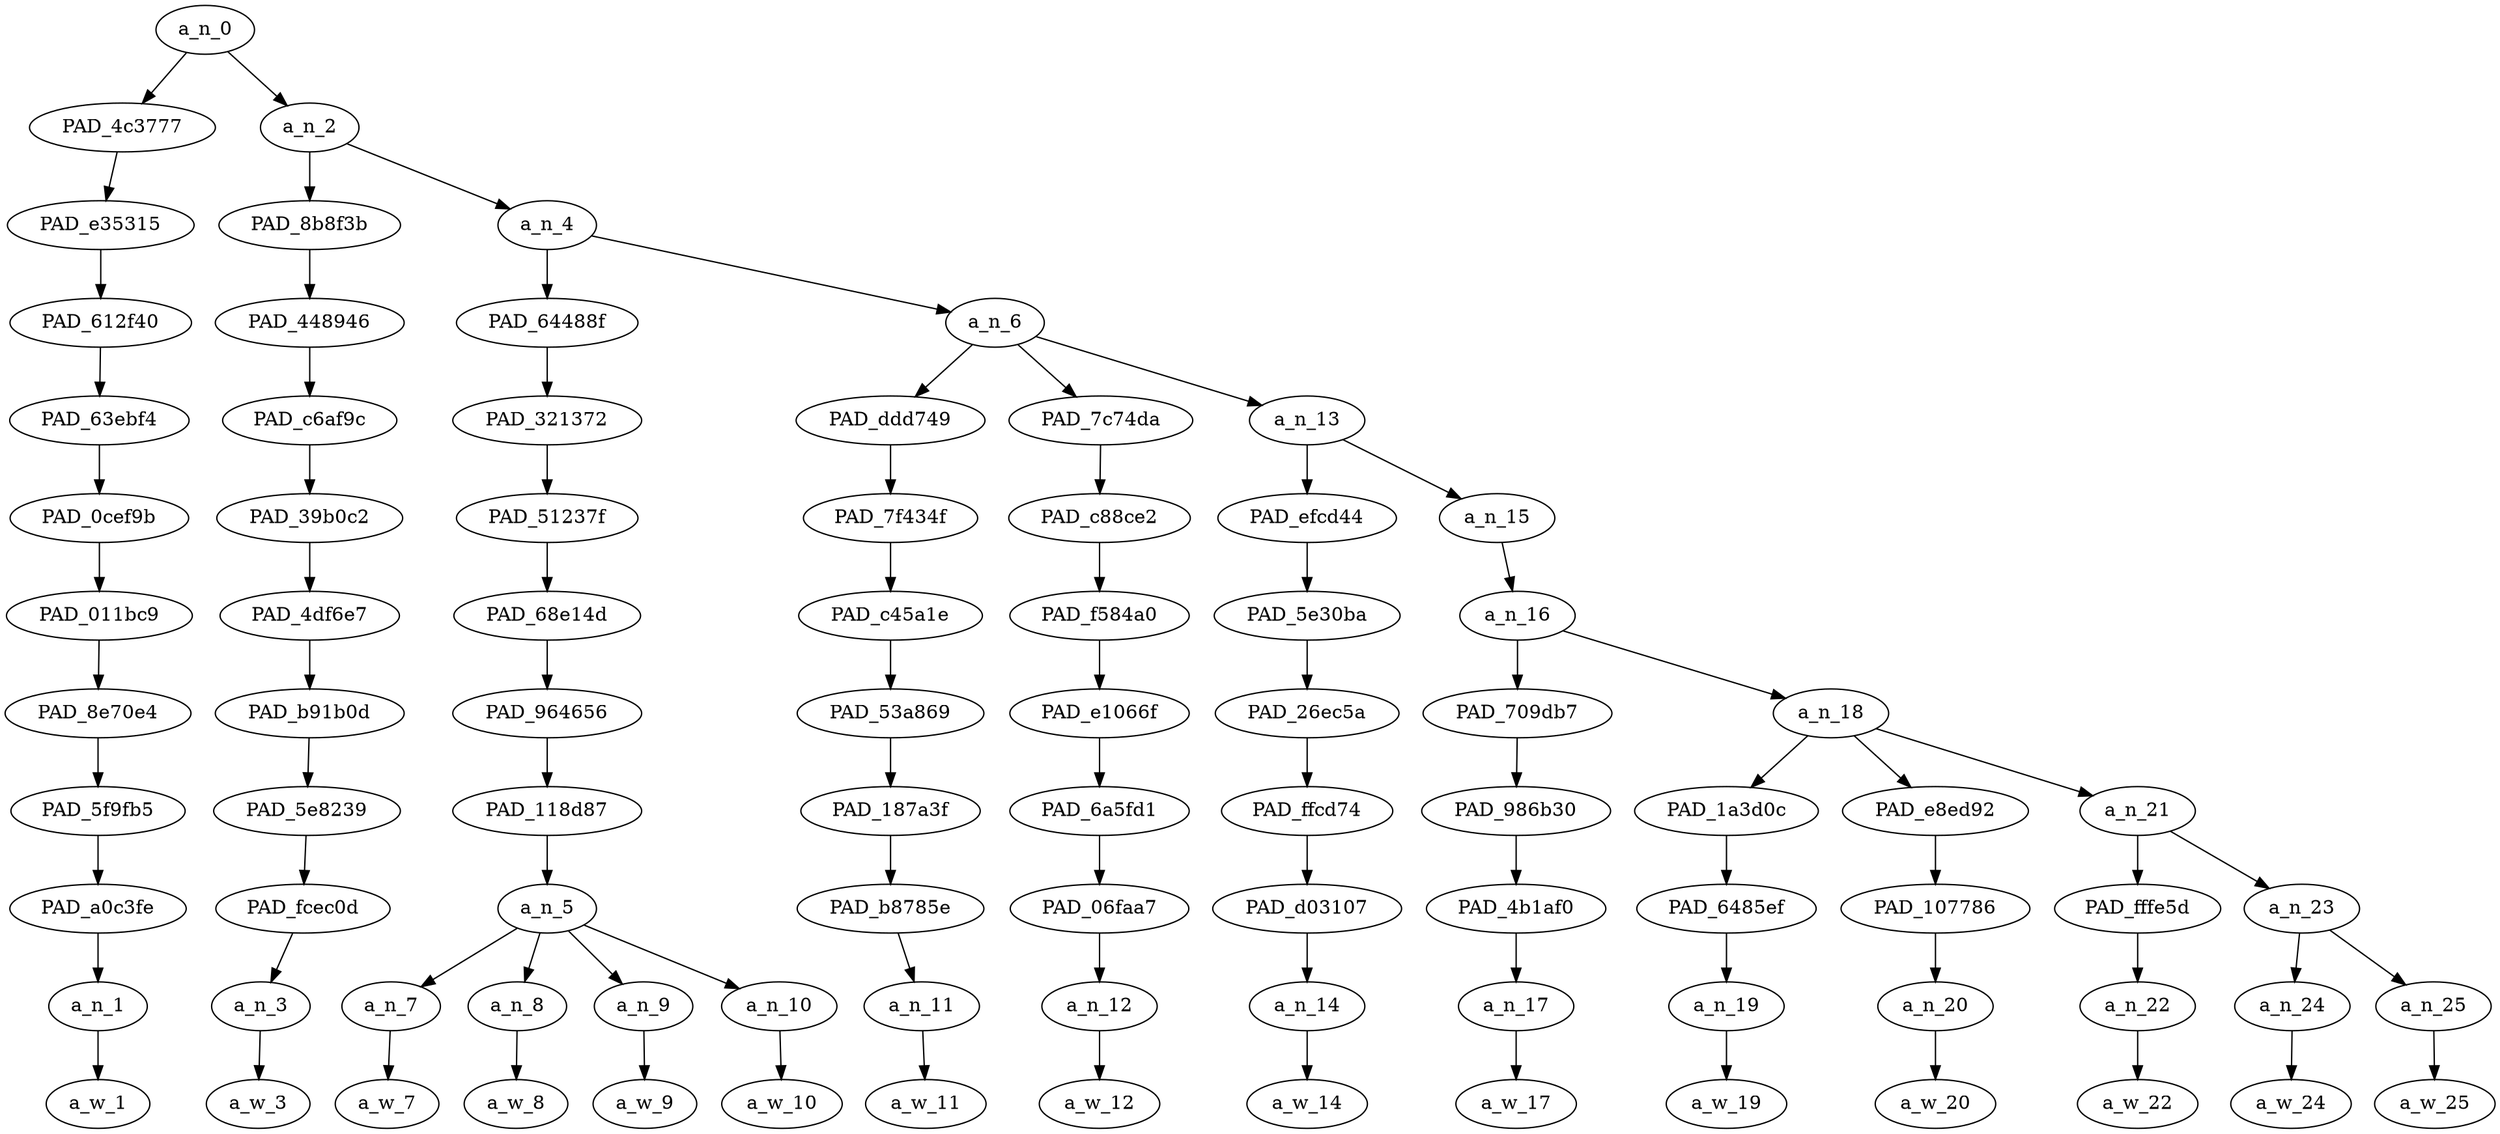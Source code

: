 strict digraph "" {
	a_n_0	[div_dir=1,
		index=0,
		level=11,
		pos="1.6067708333333335,11!",
		text_span="[0, 1, 2, 3, 4, 5, 6, 7, 8, 9, 10, 11, 12, 13, 14]",
		value=0.99999998];
	PAD_4c3777	[div_dir=1,
		index=0,
		level=10,
		pos="0.0,10!",
		text_span="[0]",
		value=0.03950722];
	a_n_0 -> PAD_4c3777;
	a_n_2	[div_dir=1,
		index=1,
		level=10,
		pos="3.213541666666667,10!",
		text_span="[1, 2, 3, 4, 5, 6, 7, 8, 9, 10, 11, 12, 13, 14]",
		value=0.95945102];
	a_n_0 -> a_n_2;
	PAD_e35315	[div_dir=1,
		index=0,
		level=9,
		pos="0.0,9!",
		text_span="[0]",
		value=0.03950722];
	PAD_4c3777 -> PAD_e35315;
	PAD_612f40	[div_dir=1,
		index=0,
		level=8,
		pos="0.0,8!",
		text_span="[0]",
		value=0.03950722];
	PAD_e35315 -> PAD_612f40;
	PAD_63ebf4	[div_dir=1,
		index=0,
		level=7,
		pos="0.0,7!",
		text_span="[0]",
		value=0.03950722];
	PAD_612f40 -> PAD_63ebf4;
	PAD_0cef9b	[div_dir=1,
		index=0,
		level=6,
		pos="0.0,6!",
		text_span="[0]",
		value=0.03950722];
	PAD_63ebf4 -> PAD_0cef9b;
	PAD_011bc9	[div_dir=1,
		index=0,
		level=5,
		pos="0.0,5!",
		text_span="[0]",
		value=0.03950722];
	PAD_0cef9b -> PAD_011bc9;
	PAD_8e70e4	[div_dir=1,
		index=0,
		level=4,
		pos="0.0,4!",
		text_span="[0]",
		value=0.03950722];
	PAD_011bc9 -> PAD_8e70e4;
	PAD_5f9fb5	[div_dir=1,
		index=0,
		level=3,
		pos="0.0,3!",
		text_span="[0]",
		value=0.03950722];
	PAD_8e70e4 -> PAD_5f9fb5;
	PAD_a0c3fe	[div_dir=1,
		index=0,
		level=2,
		pos="0.0,2!",
		text_span="[0]",
		value=0.03950722];
	PAD_5f9fb5 -> PAD_a0c3fe;
	a_n_1	[div_dir=1,
		index=0,
		level=1,
		pos="0.0,1!",
		text_span="[0]",
		value=0.03950722];
	PAD_a0c3fe -> a_n_1;
	a_w_1	[div_dir=0,
		index=0,
		level=0,
		pos="0,0!",
		text_span="[0]",
		value=it];
	a_n_1 -> a_w_1;
	PAD_8b8f3b	[div_dir=1,
		index=1,
		level=9,
		pos="1.0,9!",
		text_span="[1]",
		value=0.04085686];
	a_n_2 -> PAD_8b8f3b;
	a_n_4	[div_dir=1,
		index=2,
		level=9,
		pos="5.427083333333334,9!",
		text_span="[2, 3, 4, 5, 6, 7, 8, 9, 10, 11, 12, 13, 14]",
		value=0.91760470];
	a_n_2 -> a_n_4;
	PAD_448946	[div_dir=1,
		index=1,
		level=8,
		pos="1.0,8!",
		text_span="[1]",
		value=0.04085686];
	PAD_8b8f3b -> PAD_448946;
	PAD_c6af9c	[div_dir=1,
		index=1,
		level=7,
		pos="1.0,7!",
		text_span="[1]",
		value=0.04085686];
	PAD_448946 -> PAD_c6af9c;
	PAD_39b0c2	[div_dir=1,
		index=1,
		level=6,
		pos="1.0,6!",
		text_span="[1]",
		value=0.04085686];
	PAD_c6af9c -> PAD_39b0c2;
	PAD_4df6e7	[div_dir=1,
		index=1,
		level=5,
		pos="1.0,5!",
		text_span="[1]",
		value=0.04085686];
	PAD_39b0c2 -> PAD_4df6e7;
	PAD_b91b0d	[div_dir=1,
		index=1,
		level=4,
		pos="1.0,4!",
		text_span="[1]",
		value=0.04085686];
	PAD_4df6e7 -> PAD_b91b0d;
	PAD_5e8239	[div_dir=1,
		index=1,
		level=3,
		pos="1.0,3!",
		text_span="[1]",
		value=0.04085686];
	PAD_b91b0d -> PAD_5e8239;
	PAD_fcec0d	[div_dir=1,
		index=1,
		level=2,
		pos="1.0,2!",
		text_span="[1]",
		value=0.04085686];
	PAD_5e8239 -> PAD_fcec0d;
	a_n_3	[div_dir=1,
		index=1,
		level=1,
		pos="1.0,1!",
		text_span="[1]",
		value=0.04085686];
	PAD_fcec0d -> a_n_3;
	a_w_3	[div_dir=0,
		index=1,
		level=0,
		pos="1,0!",
		text_span="[1]",
		value=was];
	a_n_3 -> a_w_3;
	PAD_64488f	[div_dir=1,
		index=2,
		level=8,
		pos="3.5,8!",
		text_span="[2, 3, 4, 5]",
		value=0.54113135];
	a_n_4 -> PAD_64488f;
	a_n_6	[div_dir=1,
		index=3,
		level=8,
		pos="7.354166666666667,8!",
		text_span="[6, 7, 8, 9, 10, 11, 12, 13, 14]",
		value=0.37550809];
	a_n_4 -> a_n_6;
	PAD_321372	[div_dir=1,
		index=2,
		level=7,
		pos="3.5,7!",
		text_span="[2, 3, 4, 5]",
		value=0.54113135];
	PAD_64488f -> PAD_321372;
	PAD_51237f	[div_dir=1,
		index=2,
		level=6,
		pos="3.5,6!",
		text_span="[2, 3, 4, 5]",
		value=0.54113135];
	PAD_321372 -> PAD_51237f;
	PAD_68e14d	[div_dir=1,
		index=2,
		level=5,
		pos="3.5,5!",
		text_span="[2, 3, 4, 5]",
		value=0.54113135];
	PAD_51237f -> PAD_68e14d;
	PAD_964656	[div_dir=1,
		index=2,
		level=4,
		pos="3.5,4!",
		text_span="[2, 3, 4, 5]",
		value=0.54113135];
	PAD_68e14d -> PAD_964656;
	PAD_118d87	[div_dir=1,
		index=2,
		level=3,
		pos="3.5,3!",
		text_span="[2, 3, 4, 5]",
		value=0.54113135];
	PAD_964656 -> PAD_118d87;
	a_n_5	[div_dir=1,
		index=2,
		level=2,
		pos="3.5,2!",
		text_span="[2, 3, 4, 5]",
		value=0.54113135];
	PAD_118d87 -> a_n_5;
	a_n_7	[div_dir=1,
		index=2,
		level=1,
		pos="2.0,1!",
		text_span="[2]",
		value=0.05192657];
	a_n_5 -> a_n_7;
	a_n_8	[div_dir=1,
		index=3,
		level=1,
		pos="3.0,1!",
		text_span="[3]",
		value=0.34214313];
	a_n_5 -> a_n_8;
	a_n_9	[div_dir=1,
		index=4,
		level=1,
		pos="4.0,1!",
		text_span="[4]",
		value=0.08730803];
	a_n_5 -> a_n_9;
	a_n_10	[div_dir=1,
		index=5,
		level=1,
		pos="5.0,1!",
		text_span="[5]",
		value=0.05835866];
	a_n_5 -> a_n_10;
	a_w_7	[div_dir=0,
		index=2,
		level=0,
		pos="2,0!",
		text_span="[2]",
		value=another];
	a_n_7 -> a_w_7;
	a_w_8	[div_dir=0,
		index=3,
		level=0,
		pos="3,0!",
		text_span="[3]",
		value=muzrat];
	a_n_8 -> a_w_8;
	a_w_9	[div_dir=0,
		index=4,
		level=0,
		pos="4,0!",
		text_span="[4]",
		value=terrorist];
	a_n_9 -> a_w_9;
	a_w_10	[div_dir=0,
		index=5,
		level=0,
		pos="5,0!",
		text_span="[5]",
		value=attack];
	a_n_10 -> a_w_10;
	PAD_ddd749	[div_dir=1,
		index=3,
		level=7,
		pos="6.0,7!",
		text_span="[6]",
		value=0.03809864];
	a_n_6 -> PAD_ddd749;
	PAD_7c74da	[div_dir=-1,
		index=4,
		level=7,
		pos="7.0,7!",
		text_span="[7]",
		value=0.03067239];
	a_n_6 -> PAD_7c74da;
	a_n_13	[div_dir=1,
		index=5,
		level=7,
		pos="9.0625,7!",
		text_span="[8, 9, 10, 11, 12, 13, 14]",
		value=0.30662830];
	a_n_6 -> a_n_13;
	PAD_7f434f	[div_dir=1,
		index=3,
		level=6,
		pos="6.0,6!",
		text_span="[6]",
		value=0.03809864];
	PAD_ddd749 -> PAD_7f434f;
	PAD_c45a1e	[div_dir=1,
		index=3,
		level=5,
		pos="6.0,5!",
		text_span="[6]",
		value=0.03809864];
	PAD_7f434f -> PAD_c45a1e;
	PAD_53a869	[div_dir=1,
		index=3,
		level=4,
		pos="6.0,4!",
		text_span="[6]",
		value=0.03809864];
	PAD_c45a1e -> PAD_53a869;
	PAD_187a3f	[div_dir=1,
		index=3,
		level=3,
		pos="6.0,3!",
		text_span="[6]",
		value=0.03809864];
	PAD_53a869 -> PAD_187a3f;
	PAD_b8785e	[div_dir=1,
		index=3,
		level=2,
		pos="6.0,2!",
		text_span="[6]",
		value=0.03809864];
	PAD_187a3f -> PAD_b8785e;
	a_n_11	[div_dir=1,
		index=6,
		level=1,
		pos="6.0,1!",
		text_span="[6]",
		value=0.03809864];
	PAD_b8785e -> a_n_11;
	a_w_11	[div_dir=0,
		index=6,
		level=0,
		pos="6,0!",
		text_span="[6]",
		value=do];
	a_n_11 -> a_w_11;
	PAD_c88ce2	[div_dir=-1,
		index=4,
		level=6,
		pos="7.0,6!",
		text_span="[7]",
		value=0.03067239];
	PAD_7c74da -> PAD_c88ce2;
	PAD_f584a0	[div_dir=-1,
		index=4,
		level=5,
		pos="7.0,5!",
		text_span="[7]",
		value=0.03067239];
	PAD_c88ce2 -> PAD_f584a0;
	PAD_e1066f	[div_dir=-1,
		index=4,
		level=4,
		pos="7.0,4!",
		text_span="[7]",
		value=0.03067239];
	PAD_f584a0 -> PAD_e1066f;
	PAD_6a5fd1	[div_dir=-1,
		index=4,
		level=3,
		pos="7.0,3!",
		text_span="[7]",
		value=0.03067239];
	PAD_e1066f -> PAD_6a5fd1;
	PAD_06faa7	[div_dir=-1,
		index=4,
		level=2,
		pos="7.0,2!",
		text_span="[7]",
		value=0.03067239];
	PAD_6a5fd1 -> PAD_06faa7;
	a_n_12	[div_dir=-1,
		index=7,
		level=1,
		pos="7.0,1!",
		text_span="[7]",
		value=0.03067239];
	PAD_06faa7 -> a_n_12;
	a_w_12	[div_dir=0,
		index=7,
		level=0,
		pos="7,0!",
		text_span="[7]",
		value=not];
	a_n_12 -> a_w_12;
	PAD_efcd44	[div_dir=-1,
		index=5,
		level=6,
		pos="8.0,6!",
		text_span="[8]",
		value=0.03788493];
	a_n_13 -> PAD_efcd44;
	a_n_15	[div_dir=1,
		index=6,
		level=6,
		pos="10.125,6!",
		text_span="[9, 10, 11, 12, 13, 14]",
		value=0.26866163];
	a_n_13 -> a_n_15;
	PAD_5e30ba	[div_dir=-1,
		index=5,
		level=5,
		pos="8.0,5!",
		text_span="[8]",
		value=0.03788493];
	PAD_efcd44 -> PAD_5e30ba;
	PAD_26ec5a	[div_dir=-1,
		index=5,
		level=4,
		pos="8.0,4!",
		text_span="[8]",
		value=0.03788493];
	PAD_5e30ba -> PAD_26ec5a;
	PAD_ffcd74	[div_dir=-1,
		index=5,
		level=3,
		pos="8.0,3!",
		text_span="[8]",
		value=0.03788493];
	PAD_26ec5a -> PAD_ffcd74;
	PAD_d03107	[div_dir=-1,
		index=5,
		level=2,
		pos="8.0,2!",
		text_span="[8]",
		value=0.03788493];
	PAD_ffcd74 -> PAD_d03107;
	a_n_14	[div_dir=-1,
		index=8,
		level=1,
		pos="8.0,1!",
		text_span="[8]",
		value=0.03788493];
	PAD_d03107 -> a_n_14;
	a_w_14	[div_dir=0,
		index=8,
		level=0,
		pos="8,0!",
		text_span="[8]",
		value=believe];
	a_n_14 -> a_w_14;
	a_n_16	[div_dir=1,
		index=6,
		level=5,
		pos="10.125,5!",
		text_span="[9, 10, 11, 12, 13, 14]",
		value=0.26857342];
	a_n_15 -> a_n_16;
	PAD_709db7	[div_dir=1,
		index=6,
		level=4,
		pos="9.0,4!",
		text_span="[9]",
		value=0.03683206];
	a_n_16 -> PAD_709db7;
	a_n_18	[div_dir=-1,
		index=7,
		level=4,
		pos="11.25,4!",
		text_span="[10, 11, 12, 13, 14]",
		value=0.23165316];
	a_n_16 -> a_n_18;
	PAD_986b30	[div_dir=1,
		index=6,
		level=3,
		pos="9.0,3!",
		text_span="[9]",
		value=0.03683206];
	PAD_709db7 -> PAD_986b30;
	PAD_4b1af0	[div_dir=1,
		index=6,
		level=2,
		pos="9.0,2!",
		text_span="[9]",
		value=0.03683206];
	PAD_986b30 -> PAD_4b1af0;
	a_n_17	[div_dir=1,
		index=9,
		level=1,
		pos="9.0,1!",
		text_span="[9]",
		value=0.03683206];
	PAD_4b1af0 -> a_n_17;
	a_w_17	[div_dir=0,
		index=9,
		level=0,
		pos="9,0!",
		text_span="[9]",
		value=the];
	a_n_17 -> a_w_17;
	PAD_1a3d0c	[div_dir=1,
		index=7,
		level=3,
		pos="10.0,3!",
		text_span="[10]",
		value=0.03733966];
	a_n_18 -> PAD_1a3d0c;
	PAD_e8ed92	[div_dir=-1,
		index=8,
		level=3,
		pos="11.0,3!",
		text_span="[11]",
		value=0.03139131];
	a_n_18 -> PAD_e8ed92;
	a_n_21	[div_dir=-1,
		index=9,
		level=3,
		pos="12.75,3!",
		text_span="[12, 13, 14]",
		value=0.16288090];
	a_n_18 -> a_n_21;
	PAD_6485ef	[div_dir=1,
		index=7,
		level=2,
		pos="10.0,2!",
		text_span="[10]",
		value=0.03733966];
	PAD_1a3d0c -> PAD_6485ef;
	a_n_19	[div_dir=1,
		index=10,
		level=1,
		pos="10.0,1!",
		text_span="[10]",
		value=0.03733966];
	PAD_6485ef -> a_n_19;
	a_w_19	[div_dir=0,
		index=10,
		level=0,
		pos="10,0!",
		text_span="[10]",
		value=could];
	a_n_19 -> a_w_19;
	PAD_107786	[div_dir=-1,
		index=8,
		level=2,
		pos="11.0,2!",
		text_span="[11]",
		value=0.03139131];
	PAD_e8ed92 -> PAD_107786;
	a_n_20	[div_dir=-1,
		index=11,
		level=1,
		pos="11.0,1!",
		text_span="[11]",
		value=0.03139131];
	PAD_107786 -> a_n_20;
	a_w_20	[div_dir=0,
		index=11,
		level=0,
		pos="11,0!",
		text_span="[11]",
		value=not1];
	a_n_20 -> a_w_20;
	PAD_fffe5d	[div_dir=1,
		index=9,
		level=2,
		pos="12.0,2!",
		text_span="[12]",
		value=0.04223202];
	a_n_21 -> PAD_fffe5d;
	a_n_23	[div_dir=-1,
		index=10,
		level=2,
		pos="13.5,2!",
		text_span="[13, 14]",
		value=0.12059050];
	a_n_21 -> a_n_23;
	a_n_22	[div_dir=1,
		index=12,
		level=1,
		pos="12.0,1!",
		text_span="[12]",
		value=0.04223202];
	PAD_fffe5d -> a_n_22;
	a_w_22	[div_dir=0,
		index=12,
		level=0,
		pos="12,0!",
		text_span="[12]",
		value=get];
	a_n_22 -> a_w_22;
	a_n_24	[div_dir=1,
		index=13,
		level=1,
		pos="13.0,1!",
		text_span="[13]",
		value=0.06239583];
	a_n_23 -> a_n_24;
	a_n_25	[div_dir=-1,
		index=14,
		level=1,
		pos="14.0,1!",
		text_span="[14]",
		value=0.05806331];
	a_n_23 -> a_n_25;
	a_w_24	[div_dir=0,
		index=13,
		level=0,
		pos="13,0!",
		text_span="[13]",
		value=laid];
	a_n_24 -> a_w_24;
	a_w_25	[div_dir=0,
		index=14,
		level=0,
		pos="14,0!",
		text_span="[14]",
		value=excuse];
	a_n_25 -> a_w_25;
}
